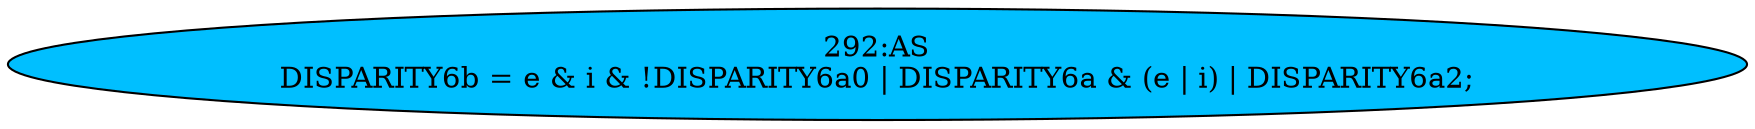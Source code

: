 strict digraph "" {
	node [label="\N"];
	"292:AS"	 [ast="<pyverilog.vparser.ast.Assign object at 0x7f14ceedef90>",
		def_var="['DISPARITY6b']",
		fillcolor=deepskyblue,
		label="292:AS
DISPARITY6b = e & i & !DISPARITY6a0 | DISPARITY6a & (e | i) | DISPARITY6a2;",
		statements="[]",
		style=filled,
		typ=Assign,
		use_var="['e', 'i', 'DISPARITY6a0', 'DISPARITY6a', 'e', 'i', 'DISPARITY6a2']"];
}
